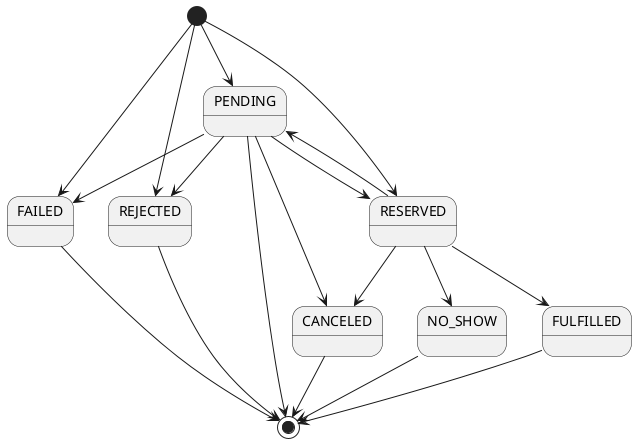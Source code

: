 @startuml

[*] --> PENDING
[*] --> RESERVED
[*] --> FAILED
[*] --> REJECTED

RESERVED --> NO_SHOW
RESERVED --> FULFILLED
RESERVED --> PENDING
RESERVED --> CANCELED

PENDING --> RESERVED
PENDING --> FAILED
PENDING --> REJECTED
PENDING --> CANCELED

PENDING --> [*]
NO_SHOW --> [*]
FULFILLED --> [*]
FAILED -->  [*]
REJECTED -->  [*]
CANCELED -->  [*]
@enduml
